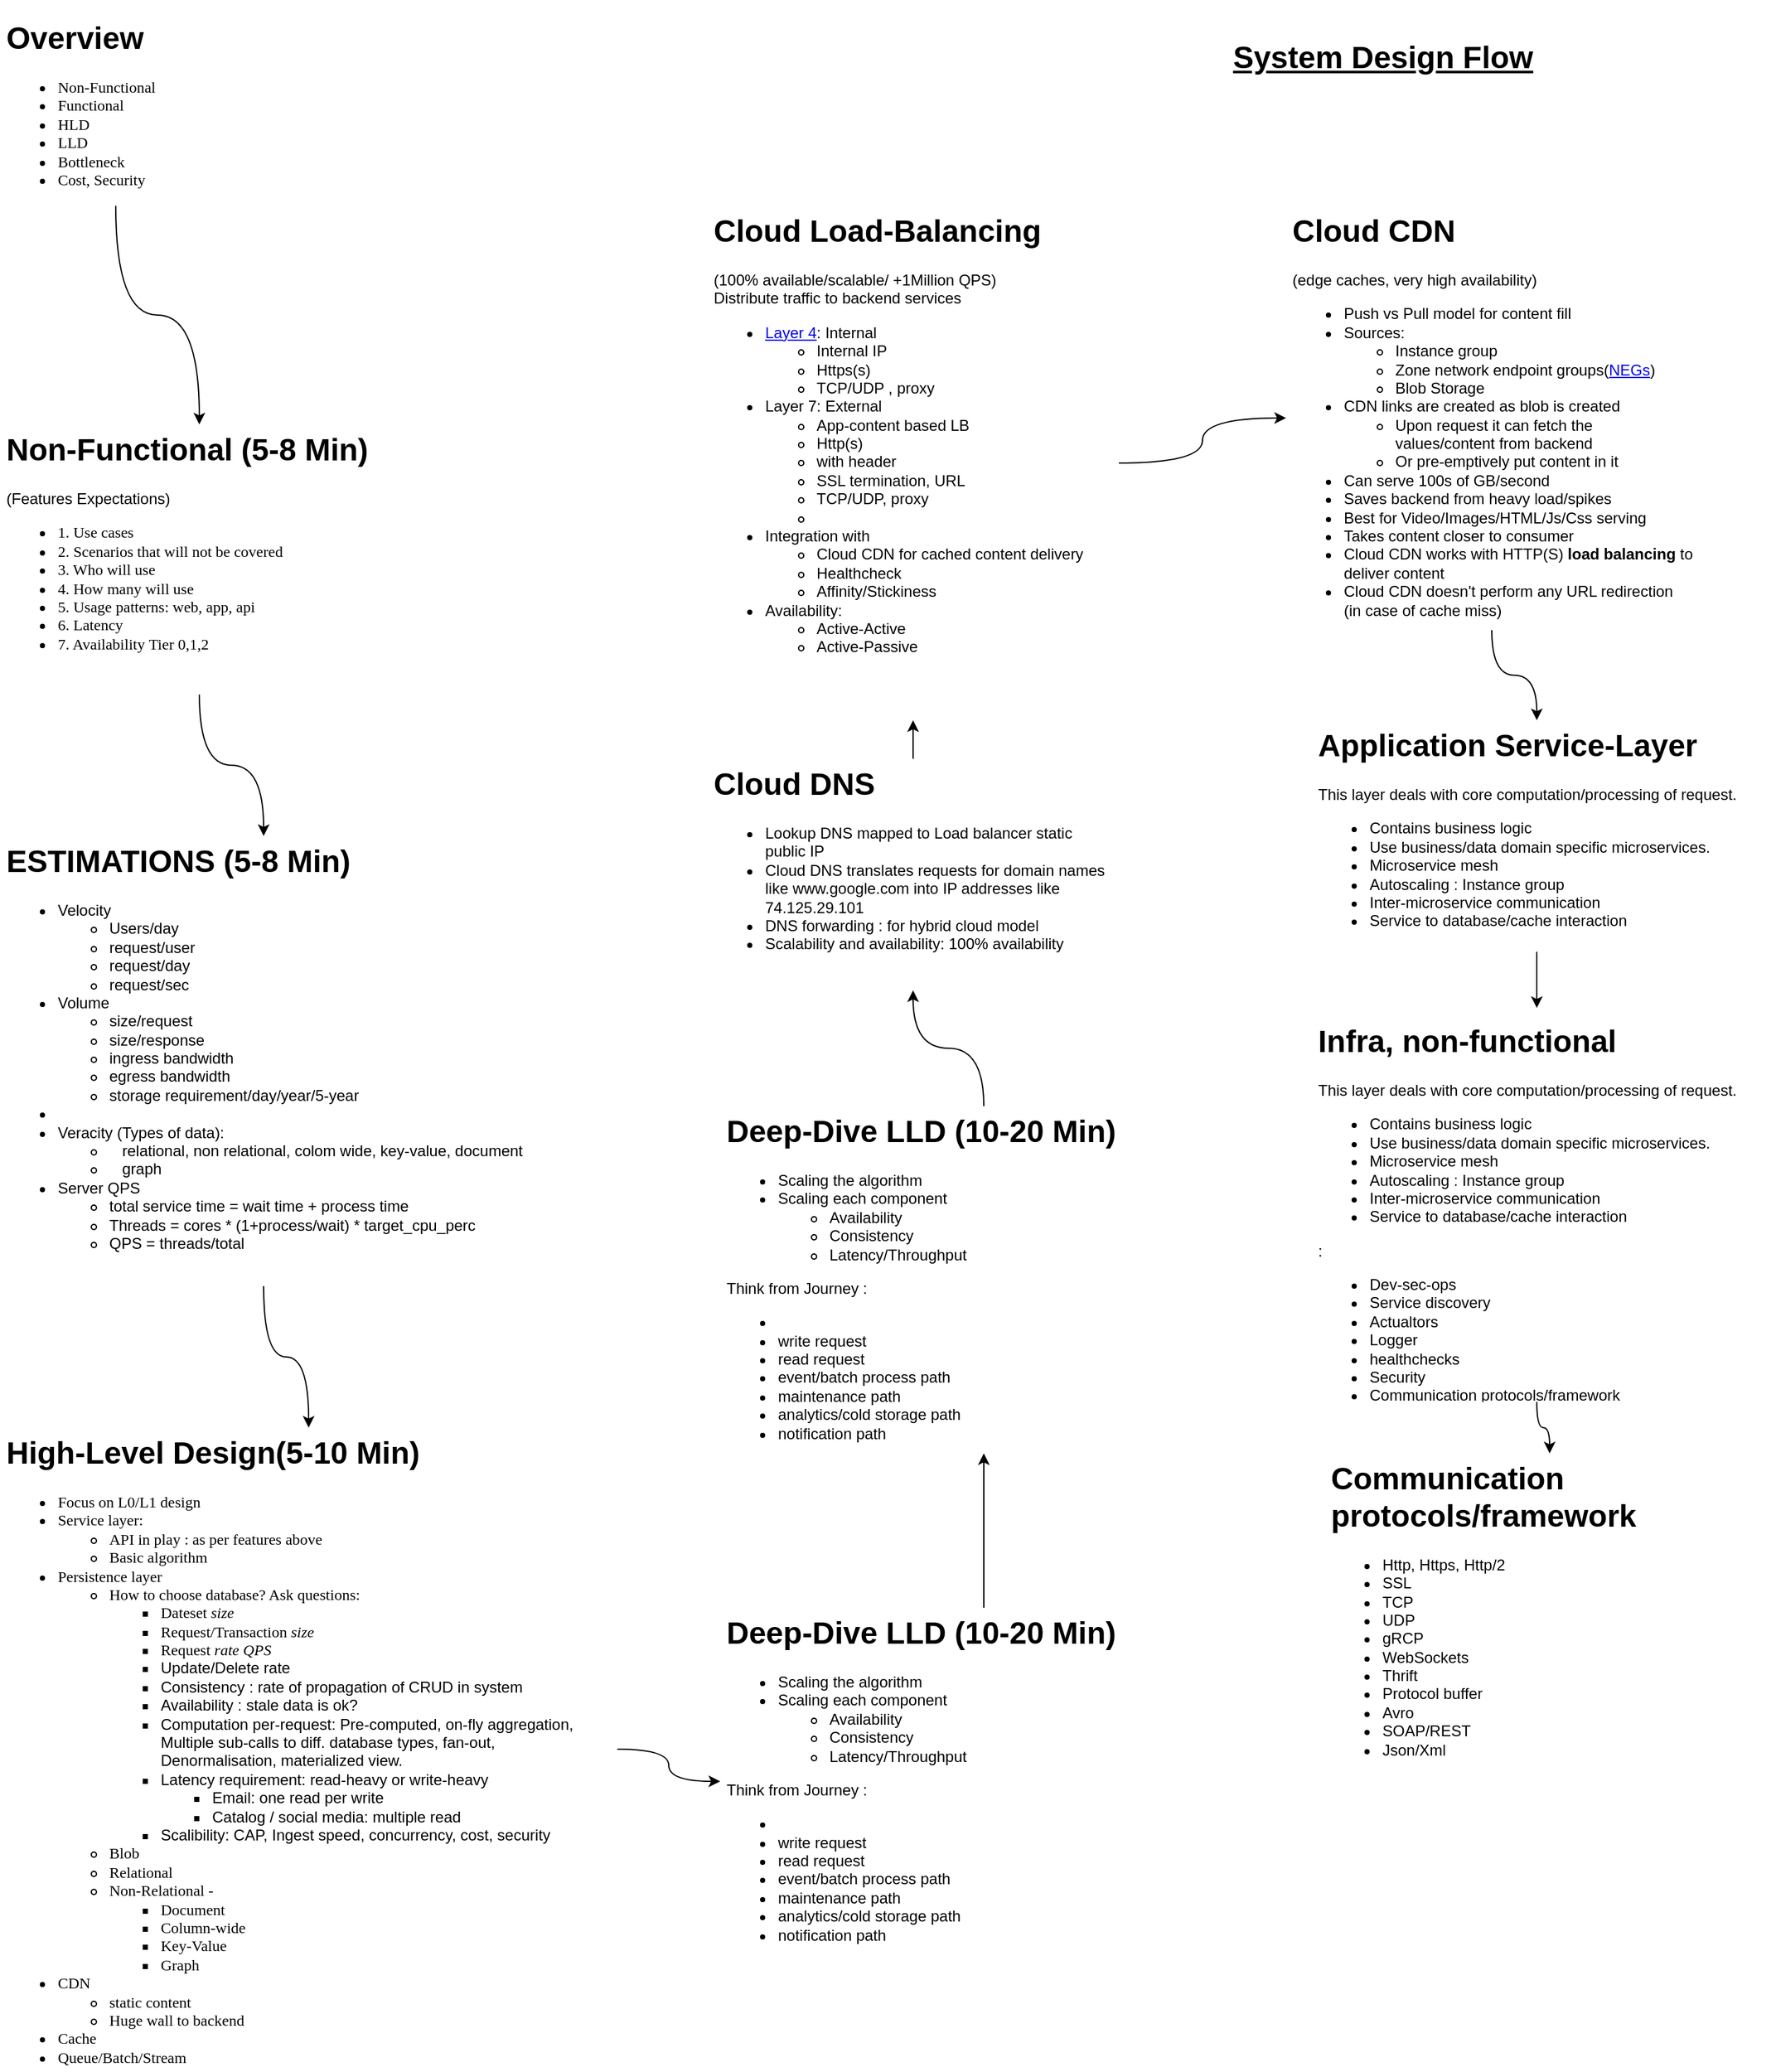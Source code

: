 <mxfile version="13.6.2" type="github">
  <diagram id="Ht1M8jgEwFfnCIfOTk4-" name="Page-1">
    <mxGraphModel dx="2480" dy="1314" grid="1" gridSize="10" guides="1" tooltips="1" connect="1" arrows="1" fold="1" page="1" pageScale="1" pageWidth="3300" pageHeight="2339" math="0" shadow="0">
      <root>
        <mxCell id="0" />
        <mxCell id="1" parent="0" />
        <mxCell id="Jh1sc7k5TGZAMHPC5j6o-1" value="&lt;h1&gt;&lt;u&gt;System Design Flow&lt;/u&gt;&lt;/h1&gt;" style="text;html=1;align=center;verticalAlign=middle;resizable=0;points=[];autosize=1;" vertex="1" parent="1">
          <mxGeometry x="1010" y="40" width="250" height="50" as="geometry" />
        </mxCell>
        <mxCell id="Jh1sc7k5TGZAMHPC5j6o-7" style="edgeStyle=orthogonalEdgeStyle;orthogonalLoop=1;jettySize=auto;html=1;curved=1;" edge="1" parent="1" source="Jh1sc7k5TGZAMHPC5j6o-4" target="Jh1sc7k5TGZAMHPC5j6o-5">
          <mxGeometry relative="1" as="geometry" />
        </mxCell>
        <mxCell id="Jh1sc7k5TGZAMHPC5j6o-4" value="&lt;h1&gt;Overview&lt;/h1&gt;&lt;ul&gt;&lt;li&gt;&lt;font face=&quot;Verdana&quot;&gt;Non-Functional&lt;/font&gt;&lt;/li&gt;&lt;li&gt;&lt;font face=&quot;Verdana&quot;&gt;Functional&lt;/font&gt;&lt;/li&gt;&lt;li&gt;&lt;font face=&quot;Verdana&quot;&gt;HLD&lt;/font&gt;&lt;/li&gt;&lt;li&gt;&lt;font face=&quot;Verdana&quot;&gt;LLD&lt;/font&gt;&lt;/li&gt;&lt;li&gt;&lt;font face=&quot;Verdana&quot;&gt;Bottleneck&lt;/font&gt;&lt;/li&gt;&lt;li&gt;&lt;font face=&quot;Verdana&quot;&gt;Cost, Security&lt;/font&gt;&lt;/li&gt;&lt;/ul&gt;" style="text;html=1;strokeColor=none;fillColor=none;spacing=5;spacingTop=-20;whiteSpace=wrap;overflow=hidden;rounded=0;" vertex="1" parent="1">
          <mxGeometry x="60" y="30" width="180" height="150" as="geometry" />
        </mxCell>
        <mxCell id="Jh1sc7k5TGZAMHPC5j6o-8" style="edgeStyle=orthogonalEdgeStyle;curved=1;orthogonalLoop=1;jettySize=auto;html=1;entryX=0.5;entryY=0;entryDx=0;entryDy=0;" edge="1" parent="1" source="Jh1sc7k5TGZAMHPC5j6o-5" target="Jh1sc7k5TGZAMHPC5j6o-6">
          <mxGeometry relative="1" as="geometry" />
        </mxCell>
        <mxCell id="Jh1sc7k5TGZAMHPC5j6o-5" value="&lt;h1&gt;Non-Functional (5-8 Min)&lt;/h1&gt;&lt;div&gt;(Features Expectations)&lt;/div&gt;&lt;ul&gt;&lt;li&gt;&lt;font face=&quot;Verdana&quot;&gt;1. Use cases&lt;/font&gt;&lt;/li&gt;&lt;li&gt;&lt;font face=&quot;Verdana&quot;&gt;2. Scenarios that will not be covered&lt;/font&gt;&lt;/li&gt;&lt;li&gt;&lt;font face=&quot;Verdana&quot;&gt;3. Who will use&lt;/font&gt;&lt;/li&gt;&lt;li&gt;&lt;font face=&quot;Verdana&quot;&gt;4. How many will use&lt;/font&gt;&lt;/li&gt;&lt;li&gt;&lt;font face=&quot;Verdana&quot;&gt;5. Usage patterns: web, app, api&lt;/font&gt;&lt;/li&gt;&lt;li&gt;&lt;font face=&quot;Verdana&quot;&gt;6. Latency&lt;/font&gt;&lt;/li&gt;&lt;li&gt;&lt;font face=&quot;Verdana&quot;&gt;7. Availability&amp;nbsp;Tier 0,1,2&lt;/font&gt;&lt;/li&gt;&lt;/ul&gt;" style="text;html=1;strokeColor=none;fillColor=none;spacing=5;spacingTop=-20;whiteSpace=wrap;overflow=hidden;rounded=0;" vertex="1" parent="1">
          <mxGeometry x="60" y="350" width="310" height="210" as="geometry" />
        </mxCell>
        <mxCell id="Jh1sc7k5TGZAMHPC5j6o-10" style="edgeStyle=orthogonalEdgeStyle;curved=1;orthogonalLoop=1;jettySize=auto;html=1;entryX=0.5;entryY=0;entryDx=0;entryDy=0;" edge="1" parent="1" source="Jh1sc7k5TGZAMHPC5j6o-6" target="Jh1sc7k5TGZAMHPC5j6o-9">
          <mxGeometry relative="1" as="geometry" />
        </mxCell>
        <mxCell id="Jh1sc7k5TGZAMHPC5j6o-6" value="&lt;h1&gt;ESTIMATIONS (5-8 Min)&lt;/h1&gt;&lt;ul&gt;&lt;li&gt;&lt;span&gt;Velocity&lt;/span&gt;&lt;br&gt;&lt;/li&gt;&lt;ul&gt;&lt;li&gt;Users/day&lt;/li&gt;&lt;li&gt;request/user&lt;/li&gt;&lt;li&gt;request/day&lt;/li&gt;&lt;li&gt;request/sec&lt;/li&gt;&lt;/ul&gt;&lt;li&gt;Volume&lt;/li&gt;&lt;ul&gt;&lt;li&gt;size/request&lt;/li&gt;&lt;li&gt;size/response&lt;/li&gt;&lt;li&gt;ingress bandwidth&lt;/li&gt;&lt;li&gt;egress bandwidth&lt;/li&gt;&lt;li&gt;storage requirement/day/year/5-year&lt;/li&gt;&lt;/ul&gt;&lt;li&gt;&lt;br&gt;&lt;/li&gt;&lt;li&gt;Veracity (Types of data):&lt;/li&gt;&lt;ul&gt;&lt;li&gt;&amp;nbsp; &amp;nbsp;relational, non relational, colom wide, key-value, document&lt;/li&gt;&lt;li&gt;&amp;nbsp; &amp;nbsp;graph&lt;/li&gt;&lt;/ul&gt;&lt;li&gt;Server QPS&lt;/li&gt;&lt;ul&gt;&lt;li&gt;total service time = wait time + process time&lt;/li&gt;&lt;li&gt;Threads = cores * (1+process/wait) * target_cpu_perc&lt;/li&gt;&lt;li&gt;QPS = threads/total&lt;/li&gt;&lt;/ul&gt;&lt;/ul&gt;" style="text;html=1;strokeColor=none;fillColor=none;spacing=5;spacingTop=-20;whiteSpace=wrap;overflow=hidden;rounded=0;" vertex="1" parent="1">
          <mxGeometry x="60" y="670" width="410" height="350" as="geometry" />
        </mxCell>
        <mxCell id="Jh1sc7k5TGZAMHPC5j6o-13" style="edgeStyle=orthogonalEdgeStyle;curved=1;orthogonalLoop=1;jettySize=auto;html=1;entryX=0;entryY=0.5;entryDx=0;entryDy=0;" edge="1" parent="1" source="Jh1sc7k5TGZAMHPC5j6o-9" target="Jh1sc7k5TGZAMHPC5j6o-11">
          <mxGeometry relative="1" as="geometry" />
        </mxCell>
        <mxCell id="Jh1sc7k5TGZAMHPC5j6o-9" value="&lt;h1&gt;High-Level Design(5-10 Min)&lt;/h1&gt;&lt;ul&gt;&lt;li&gt;&lt;font face=&quot;Verdana&quot;&gt;Focus on L0/L1 design&lt;/font&gt;&lt;/li&gt;&lt;li&gt;&lt;font face=&quot;Verdana&quot;&gt;Service layer:&lt;/font&gt;&lt;/li&gt;&lt;ul&gt;&lt;li&gt;&lt;font face=&quot;Verdana&quot;&gt;API in play : as per features above&lt;/font&gt;&lt;/li&gt;&lt;li&gt;&lt;font face=&quot;Verdana&quot;&gt;Basic algorithm&lt;/font&gt;&lt;/li&gt;&lt;/ul&gt;&lt;li&gt;&lt;font face=&quot;Verdana&quot;&gt;Persistence layer&amp;nbsp;&lt;/font&gt;&lt;/li&gt;&lt;ul&gt;&lt;li&gt;&lt;font face=&quot;Verdana&quot;&gt;How to choose database? Ask questions:&lt;/font&gt;&lt;/li&gt;&lt;ul&gt;&lt;li&gt;&lt;font face=&quot;Verdana&quot;&gt;Dateset&amp;nbsp;&lt;i&gt;size&lt;/i&gt;&lt;/font&gt;&lt;/li&gt;&lt;li&gt;&lt;font face=&quot;Verdana&quot;&gt;Request/Transaction&amp;nbsp;&lt;i&gt;size&lt;/i&gt;&lt;/font&gt;&lt;/li&gt;&lt;li&gt;&lt;font face=&quot;Verdana&quot;&gt;Request &lt;i&gt;rate QPS&lt;/i&gt;&lt;/font&gt;&lt;/li&gt;&lt;li&gt;&lt;span&gt;Update/Delete rate&lt;/span&gt;&lt;br&gt;&lt;/li&gt;&lt;li&gt;Consistency : rate of propagation of CRUD in system&lt;/li&gt;&lt;li&gt;Availability : stale data is ok?&lt;/li&gt;&lt;li&gt;Computation per-request: Pre-computed, on-fly aggregation, Multiple sub-calls to diff. database types, fan-out, Denormalisation, materialized view.&lt;/li&gt;&lt;li&gt;Latency requirement: read-heavy or write-heavy&lt;/li&gt;&lt;ul&gt;&lt;li&gt;Email: one read per write&lt;/li&gt;&lt;li&gt;Catalog / social media: multiple read&lt;/li&gt;&lt;/ul&gt;&lt;li&gt;Scalibility: CAP, Ingest speed, concurrency, cost, security&lt;/li&gt;&lt;/ul&gt;&lt;li&gt;&lt;font face=&quot;Verdana&quot;&gt;Blob&lt;/font&gt;&lt;/li&gt;&lt;li&gt;&lt;font face=&quot;Verdana&quot;&gt;Relational&lt;/font&gt;&lt;/li&gt;&lt;li&gt;&lt;font face=&quot;Verdana&quot;&gt;Non-Relational&amp;nbsp;-&amp;nbsp;&lt;/font&gt;&lt;/li&gt;&lt;ul&gt;&lt;li&gt;&lt;font face=&quot;Verdana&quot;&gt;Document&amp;nbsp;&lt;/font&gt;&lt;/li&gt;&lt;li&gt;&lt;font face=&quot;Verdana&quot;&gt;Column-wide&amp;nbsp;&lt;/font&gt;&lt;/li&gt;&lt;li&gt;&lt;font face=&quot;Verdana&quot;&gt;Key-Value&amp;nbsp;&lt;/font&gt;&lt;/li&gt;&lt;li&gt;&lt;font face=&quot;Verdana&quot;&gt;Graph&amp;nbsp;&lt;/font&gt;&lt;/li&gt;&lt;/ul&gt;&lt;/ul&gt;&lt;li&gt;&lt;font face=&quot;Verdana&quot;&gt;CDN&lt;/font&gt;&lt;/li&gt;&lt;ul&gt;&lt;li&gt;&lt;font face=&quot;Verdana&quot;&gt;static content&lt;/font&gt;&lt;/li&gt;&lt;li&gt;&lt;font face=&quot;Verdana&quot;&gt;Huge wall to backend&lt;/font&gt;&lt;/li&gt;&lt;/ul&gt;&lt;li&gt;&lt;font face=&quot;Verdana&quot;&gt;Cache&lt;/font&gt;&lt;/li&gt;&lt;li&gt;&lt;font face=&quot;Verdana&quot;&gt;Queue/Batch/Stream&lt;/font&gt;&lt;/li&gt;&lt;/ul&gt;" style="text;html=1;strokeColor=none;fillColor=none;spacing=5;spacingTop=-20;whiteSpace=wrap;overflow=hidden;rounded=0;" vertex="1" parent="1">
          <mxGeometry x="60" y="1130" width="480" height="500" as="geometry" />
        </mxCell>
        <mxCell id="Jh1sc7k5TGZAMHPC5j6o-14" style="edgeStyle=orthogonalEdgeStyle;curved=1;orthogonalLoop=1;jettySize=auto;html=1;" edge="1" parent="1" source="Jh1sc7k5TGZAMHPC5j6o-11" target="Jh1sc7k5TGZAMHPC5j6o-12">
          <mxGeometry relative="1" as="geometry" />
        </mxCell>
        <mxCell id="Jh1sc7k5TGZAMHPC5j6o-11" value="&lt;h1&gt;Deep-Dive LLD (10-20 Min)&lt;/h1&gt;&lt;ul&gt;&lt;li&gt;Scaling the algorithm&lt;/li&gt;&lt;li&gt;Scaling each component&lt;/li&gt;&lt;ul&gt;&lt;li&gt;Availability&lt;/li&gt;&lt;li&gt;Consistency&lt;/li&gt;&lt;li&gt;Latency/Throughput&lt;/li&gt;&lt;/ul&gt;&lt;/ul&gt;Think from Journey :&lt;br&gt;&lt;ul&gt;&lt;li&gt;&lt;li&gt;write request&lt;/li&gt;&lt;li&gt;read request&lt;/li&gt;&lt;li&gt;event/batch process path&lt;br&gt;&lt;/li&gt;&lt;li&gt;maintenance path&lt;/li&gt;&lt;li&gt;analytics/cold storage path&lt;/li&gt;&lt;li&gt;notification path&lt;br&gt;&lt;/li&gt;&lt;/li&gt;&lt;/ul&gt;" style="text;html=1;strokeColor=none;fillColor=none;spacing=5;spacingTop=-20;whiteSpace=wrap;overflow=hidden;rounded=0;" vertex="1" parent="1">
          <mxGeometry x="620" y="1270" width="410" height="270" as="geometry" />
        </mxCell>
        <mxCell id="Jh1sc7k5TGZAMHPC5j6o-17" style="edgeStyle=orthogonalEdgeStyle;curved=1;orthogonalLoop=1;jettySize=auto;html=1;" edge="1" parent="1" source="Jh1sc7k5TGZAMHPC5j6o-12" target="Jh1sc7k5TGZAMHPC5j6o-16">
          <mxGeometry relative="1" as="geometry" />
        </mxCell>
        <mxCell id="Jh1sc7k5TGZAMHPC5j6o-12" value="&lt;h1&gt;Deep-Dive LLD (10-20 Min)&lt;/h1&gt;&lt;ul&gt;&lt;li&gt;Scaling the algorithm&lt;/li&gt;&lt;li&gt;Scaling each component&lt;/li&gt;&lt;ul&gt;&lt;li&gt;Availability&lt;/li&gt;&lt;li&gt;Consistency&lt;/li&gt;&lt;li&gt;Latency/Throughput&lt;/li&gt;&lt;/ul&gt;&lt;/ul&gt;Think from Journey :&lt;br&gt;&lt;ul&gt;&lt;li&gt;&lt;li&gt;write request&lt;/li&gt;&lt;li&gt;read request&lt;/li&gt;&lt;li&gt;event/batch process path&lt;br&gt;&lt;/li&gt;&lt;li&gt;maintenance path&lt;/li&gt;&lt;li&gt;analytics/cold storage path&lt;/li&gt;&lt;li&gt;notification path&lt;br&gt;&lt;/li&gt;&lt;/li&gt;&lt;/ul&gt;" style="text;html=1;strokeColor=none;fillColor=none;spacing=5;spacingTop=-20;whiteSpace=wrap;overflow=hidden;rounded=0;" vertex="1" parent="1">
          <mxGeometry x="620" y="880" width="410" height="270" as="geometry" />
        </mxCell>
        <mxCell id="Jh1sc7k5TGZAMHPC5j6o-19" style="edgeStyle=orthogonalEdgeStyle;curved=1;orthogonalLoop=1;jettySize=auto;html=1;entryX=0.5;entryY=1;entryDx=0;entryDy=0;" edge="1" parent="1" source="Jh1sc7k5TGZAMHPC5j6o-16" target="Jh1sc7k5TGZAMHPC5j6o-20">
          <mxGeometry relative="1" as="geometry" />
        </mxCell>
        <mxCell id="Jh1sc7k5TGZAMHPC5j6o-16" value="&lt;h1&gt;Cloud DNS&lt;/h1&gt;&lt;p&gt;&lt;/p&gt;&lt;ul&gt;&lt;li&gt;Lookup DNS mapped to Load balancer static public IP&lt;/li&gt;&lt;li&gt;Cloud DNS translates requests for domain names like www.google.com into IP addresses like 74.125.29.101&lt;br&gt;&lt;/li&gt;&lt;li&gt;DNS forwarding : for hybrid cloud model&lt;br&gt;&lt;/li&gt;&lt;li&gt;Scalability and availability: 100% availability&lt;/li&gt;&lt;/ul&gt;&lt;p&gt;&lt;/p&gt;" style="text;html=1;strokeColor=none;fillColor=none;spacing=5;spacingTop=-20;whiteSpace=wrap;overflow=hidden;rounded=0;" vertex="1" parent="1">
          <mxGeometry x="610" y="610" width="320" height="180" as="geometry" />
        </mxCell>
        <mxCell id="Jh1sc7k5TGZAMHPC5j6o-27" style="edgeStyle=orthogonalEdgeStyle;curved=1;orthogonalLoop=1;jettySize=auto;html=1;" edge="1" parent="1" source="Jh1sc7k5TGZAMHPC5j6o-18" target="Jh1sc7k5TGZAMHPC5j6o-25">
          <mxGeometry relative="1" as="geometry" />
        </mxCell>
        <mxCell id="Jh1sc7k5TGZAMHPC5j6o-18" value="&lt;h1&gt;Cloud CDN&lt;/h1&gt;&lt;div&gt;(edge caches, very high availability)&lt;br&gt;&lt;/div&gt;&lt;p&gt;&lt;/p&gt;&lt;ul&gt;&lt;li&gt;Push vs Pull model for content fill&lt;/li&gt;&lt;li&gt;Sources:&lt;/li&gt;&lt;ul&gt;&lt;li&gt;Instance group&lt;/li&gt;&lt;li&gt;Zone network endpoint groups(&lt;a href=&quot;https://cloud.google.com/load-balancing/docs/negs/zonal-neg-concepts&quot;&gt;NEGs&lt;/a&gt;)&lt;/li&gt;&lt;li&gt;Blob Storage&lt;/li&gt;&lt;/ul&gt;&lt;li&gt;CDN links are created as blob is created&lt;/li&gt;&lt;ul&gt;&lt;li&gt;Upon request it can fetch the values/content from backend&lt;/li&gt;&lt;li&gt;Or pre-emptively put content in it&lt;/li&gt;&lt;/ul&gt;&lt;li&gt;Can serve 100s of GB/second&lt;/li&gt;&lt;li&gt;Saves backend from heavy load/spikes&lt;/li&gt;&lt;li&gt;Best for Video/Images/HTML/Js/Css serving&lt;/li&gt;&lt;li&gt;Takes content closer to consumer&lt;/li&gt;&lt;li&gt;Cloud CDN works with HTTP(S) &lt;b&gt;load balancing&lt;/b&gt; to deliver content&amp;nbsp;&lt;/li&gt;&lt;li&gt;Cloud CDN doesn&#39;t perform any URL redirection (in case of cache miss)&lt;br&gt;&lt;/li&gt;&lt;/ul&gt;&lt;p&gt;&lt;/p&gt;" style="text;html=1;spacing=5;spacingTop=-20;whiteSpace=wrap;overflow=hidden;rounded=0;" vertex="1" parent="1">
          <mxGeometry x="1060" y="180" width="320" height="330" as="geometry" />
        </mxCell>
        <mxCell id="Jh1sc7k5TGZAMHPC5j6o-24" style="edgeStyle=orthogonalEdgeStyle;curved=1;orthogonalLoop=1;jettySize=auto;html=1;" edge="1" parent="1" source="Jh1sc7k5TGZAMHPC5j6o-20" target="Jh1sc7k5TGZAMHPC5j6o-18">
          <mxGeometry relative="1" as="geometry" />
        </mxCell>
        <mxCell id="Jh1sc7k5TGZAMHPC5j6o-20" value="&lt;h1&gt;Cloud Load-Balancing&lt;/h1&gt;&lt;div&gt;(100% available/scalable/ +1Million QPS)&lt;br&gt;&lt;/div&gt;&lt;div&gt;Distribute traffic to backend services&lt;/div&gt;&lt;p&gt;&lt;/p&gt;&lt;ul&gt;&lt;li&gt;&lt;a href=&quot;https://cloud.google.com/load-balancing/docs/choosing-load-balancer&quot;&gt;Layer 4&lt;/a&gt;: Internal&lt;/li&gt;&lt;ul&gt;&lt;li&gt;Internal IP&lt;/li&gt;&lt;li&gt;Https(s)&lt;/li&gt;&lt;li&gt;TCP/UDP , proxy&lt;/li&gt;&lt;/ul&gt;&lt;li&gt;Layer 7: External&lt;br&gt;&lt;/li&gt;&lt;ul&gt;&lt;li&gt;App-content based LB&lt;/li&gt;&lt;li&gt;Http(s)&lt;/li&gt;&lt;li&gt;with header&lt;/li&gt;&lt;li&gt;SSL termination, URL&lt;/li&gt;&lt;li&gt;TCP/UDP, proxy&lt;/li&gt;&lt;li&gt;&lt;br&gt;&lt;/li&gt;&lt;/ul&gt;&lt;li&gt;Integration with&amp;nbsp;&lt;/li&gt;&lt;ul&gt;&lt;li&gt;Cloud CDN for cached content delivery&lt;/li&gt;&lt;li&gt;Healthcheck&lt;/li&gt;&lt;li&gt;Affinity/Stickiness&lt;/li&gt;&lt;/ul&gt;&lt;li&gt;Availability:&amp;nbsp;&lt;/li&gt;&lt;ul&gt;&lt;li&gt;Active-Active&lt;/li&gt;&lt;li&gt;Active-Passive&lt;/li&gt;&lt;/ul&gt;&lt;/ul&gt;&lt;p&gt;&lt;/p&gt;" style="text;html=1;strokeColor=none;fillColor=none;spacing=5;spacingTop=-20;whiteSpace=wrap;overflow=hidden;rounded=0;" vertex="1" parent="1">
          <mxGeometry x="610" y="180" width="320" height="400" as="geometry" />
        </mxCell>
        <mxCell id="Jh1sc7k5TGZAMHPC5j6o-29" style="edgeStyle=orthogonalEdgeStyle;curved=1;orthogonalLoop=1;jettySize=auto;html=1;entryX=0.5;entryY=-0.021;entryDx=0;entryDy=0;entryPerimeter=0;" edge="1" parent="1" source="Jh1sc7k5TGZAMHPC5j6o-25" target="Jh1sc7k5TGZAMHPC5j6o-28">
          <mxGeometry relative="1" as="geometry" />
        </mxCell>
        <mxCell id="Jh1sc7k5TGZAMHPC5j6o-25" value="&lt;h1&gt;Application Service-Layer&lt;/h1&gt;&lt;p&gt;This layer deals with core computation/processing of request.&lt;/p&gt;&lt;p&gt;&lt;/p&gt;&lt;ul&gt;&lt;li&gt;Contains business logic&lt;/li&gt;&lt;li&gt;Use business/data domain specific microservices.&lt;/li&gt;&lt;li&gt;Microservice mesh&lt;/li&gt;&lt;li&gt;Autoscaling : Instance group&lt;/li&gt;&lt;li&gt;Inter-microservice communication&lt;/li&gt;&lt;li&gt;Service to database/cache interaction&lt;/li&gt;&lt;/ul&gt;&lt;br&gt;&lt;p&gt;&lt;/p&gt;" style="text;html=1;spacing=5;spacingTop=-20;whiteSpace=wrap;overflow=hidden;rounded=0;glass=0;sketch=0;shadow=0;" vertex="1" parent="1">
          <mxGeometry x="1080" y="580" width="350" height="180" as="geometry" />
        </mxCell>
        <mxCell id="Jh1sc7k5TGZAMHPC5j6o-31" style="edgeStyle=orthogonalEdgeStyle;curved=1;orthogonalLoop=1;jettySize=auto;html=1;entryX=0.5;entryY=0;entryDx=0;entryDy=0;" edge="1" parent="1" source="Jh1sc7k5TGZAMHPC5j6o-28" target="Jh1sc7k5TGZAMHPC5j6o-30">
          <mxGeometry relative="1" as="geometry" />
        </mxCell>
        <mxCell id="Jh1sc7k5TGZAMHPC5j6o-28" value="&lt;h1&gt;Infra, non-functional&lt;/h1&gt;&lt;p&gt;This layer deals with core computation/processing of request.&lt;/p&gt;&lt;p&gt;&lt;/p&gt;&lt;ul&gt;&lt;li&gt;Contains business logic&lt;/li&gt;&lt;li&gt;Use business/data domain specific microservices.&lt;/li&gt;&lt;li&gt;Microservice mesh&lt;/li&gt;&lt;li&gt;Autoscaling : Instance group&lt;/li&gt;&lt;li&gt;Inter-microservice communication&lt;/li&gt;&lt;li&gt;Service to database/cache interaction&lt;/li&gt;&lt;/ul&gt;:&lt;br&gt;&lt;ul&gt;&lt;li&gt;Dev-sec-ops&lt;/li&gt;&lt;li&gt;Service discovery&lt;/li&gt;&lt;li&gt;Actualtors&lt;/li&gt;&lt;li&gt;Logger&lt;/li&gt;&lt;li&gt;healthchecks&lt;/li&gt;&lt;li&gt;Security&lt;/li&gt;&lt;li&gt;Communication protocols/framework&lt;/li&gt;&lt;/ul&gt;&lt;p&gt;&lt;/p&gt;" style="text;html=1;spacing=5;spacingTop=-20;whiteSpace=wrap;overflow=hidden;rounded=0;glass=0;sketch=0;shadow=0;" vertex="1" parent="1">
          <mxGeometry x="1080" y="810" width="350" height="300" as="geometry" />
        </mxCell>
        <mxCell id="Jh1sc7k5TGZAMHPC5j6o-30" value="&lt;h1&gt;Communication protocols/framework&lt;/h1&gt;&lt;ul&gt;&lt;li&gt;&lt;span&gt;Http, Https, Http/2&lt;/span&gt;&lt;br&gt;&lt;/li&gt;&lt;li&gt;&lt;span&gt;SSL&lt;/span&gt;&lt;br&gt;&lt;/li&gt;&lt;li&gt;&lt;span&gt;TCP&lt;/span&gt;&lt;br&gt;&lt;/li&gt;&lt;li&gt;&lt;span&gt;UDP&lt;/span&gt;&lt;br&gt;&lt;/li&gt;&lt;li&gt;&lt;span&gt;gRCP&lt;/span&gt;&lt;br&gt;&lt;/li&gt;&lt;li&gt;&lt;span&gt;WebSockets&lt;/span&gt;&lt;br&gt;&lt;/li&gt;&lt;li&gt;&lt;span&gt;Thrift&lt;/span&gt;&lt;br&gt;&lt;/li&gt;&lt;li&gt;&lt;span&gt;Protocol buffer&lt;/span&gt;&lt;br&gt;&lt;/li&gt;&lt;li&gt;&lt;span&gt;Avro&lt;/span&gt;&lt;br&gt;&lt;/li&gt;&lt;li&gt;&lt;span&gt;SOAP/REST&lt;/span&gt;&lt;br&gt;&lt;/li&gt;&lt;li&gt;&lt;span&gt;Json/Xml&lt;/span&gt;&lt;br&gt;&lt;/li&gt;&lt;/ul&gt;&lt;p&gt;&lt;/p&gt;" style="text;html=1;spacing=5;spacingTop=-20;whiteSpace=wrap;overflow=hidden;rounded=0;glass=0;sketch=0;shadow=0;" vertex="1" parent="1">
          <mxGeometry x="1090" y="1150" width="350" height="480" as="geometry" />
        </mxCell>
      </root>
    </mxGraphModel>
  </diagram>
</mxfile>
